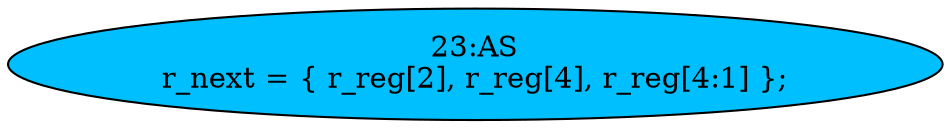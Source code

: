 strict digraph "" {
	node [label="\N"];
	"23:AS"	[ast="<pyverilog.vparser.ast.Assign object at 0x7f865f480590>",
		def_var="['r_next']",
		fillcolor=deepskyblue,
		label="23:AS
r_next = { r_reg[2], r_reg[4], r_reg[4:1] };",
		statements="[]",
		style=filled,
		typ=Assign,
		use_var="['r_reg', 'r_reg', 'r_reg']"];
}

